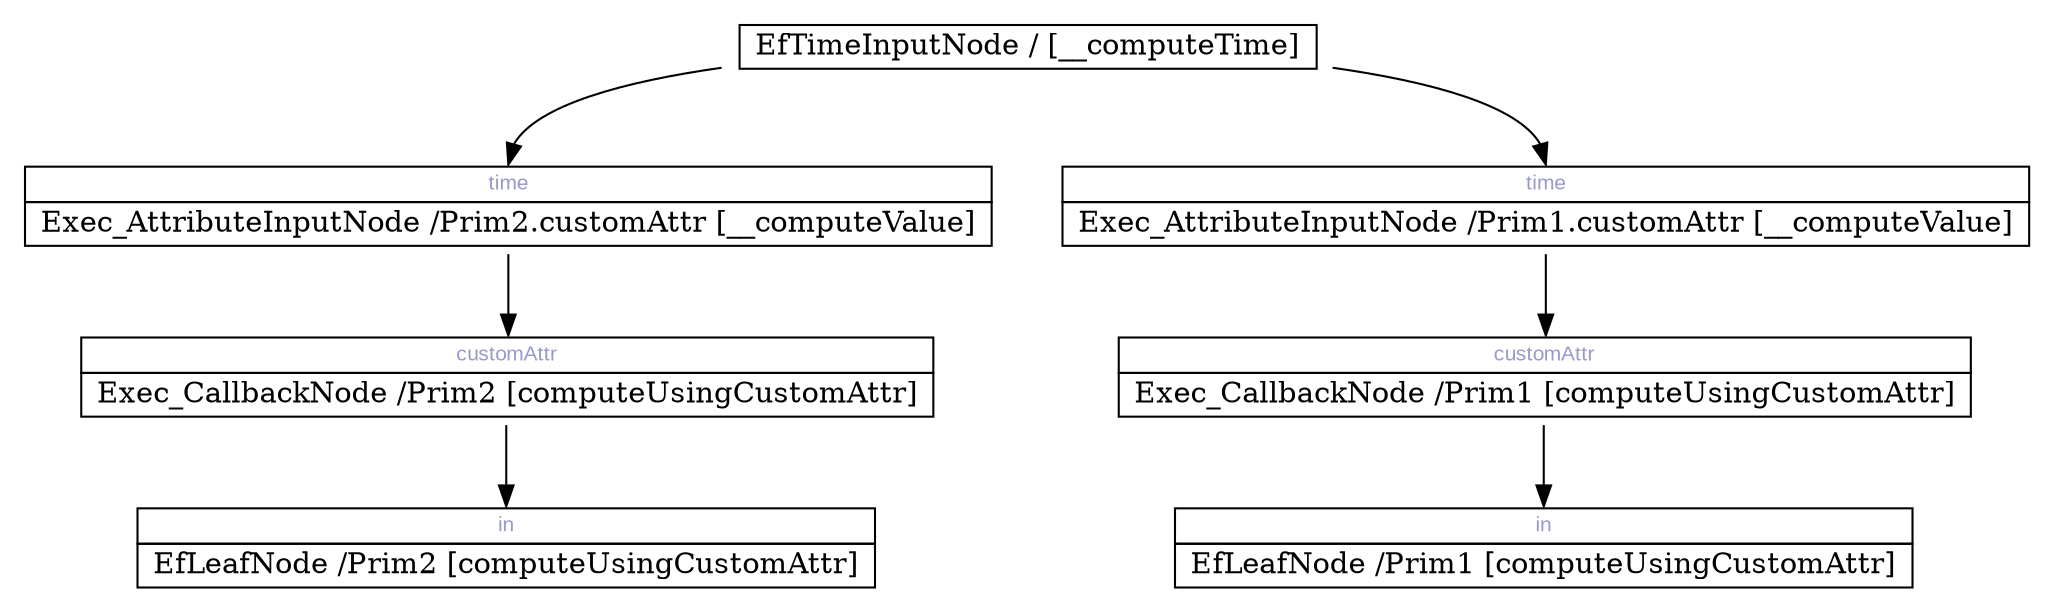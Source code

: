 digraph network {
	rankdir=TB;
	page="8.5, 11";

	node [shape=plaintext];
		"0x7fdf34a41700" [label=<
		<TABLE BORDER="0" CELLBORDER="1" CELLSPACING="0">
			<TR><TD COLSPAN="1"> EfTimeInputNode / [__computeTime] </TD></TR>
		</TABLE>>];
	node [shape=plaintext];
		"0x7fdf341c5700" [label=<
		<TABLE BORDER="0" CELLBORDER="1" CELLSPACING="0">
			<TR><TD PORT="0x7fdf3400e3d0" COLSPAN="1"><FONT POINT-SIZE="10" FACE="Arial" COLOR="#9999cc">time</FONT></TD></TR>
			<TR><TD COLSPAN="1"> Exec_AttributeInputNode /Prim2.customAttr [__computeValue] </TD></TR>
		</TABLE>>];
	node [shape=plaintext];
		"0x7fdf34011ae0" [label=<
		<TABLE BORDER="0" CELLBORDER="1" CELLSPACING="0">
			<TR><TD PORT="0x7fdf341fe8f0" COLSPAN="1"><FONT POINT-SIZE="10" FACE="Arial" COLOR="#9999cc">customAttr</FONT></TD></TR>
			<TR><TD COLSPAN="1"> Exec_CallbackNode /Prim1 [computeUsingCustomAttr] </TD></TR>
		</TABLE>>];
	node [shape=plaintext];
		"0x7fdf34033ad0" [label=<
		<TABLE BORDER="0" CELLBORDER="1" CELLSPACING="0">
			<TR><TD PORT="0x7fdf341fe950" COLSPAN="1"><FONT POINT-SIZE="10" FACE="Arial" COLOR="#9999cc">in</FONT></TD></TR>
			<TR><TD COLSPAN="1"> EfLeafNode /Prim1 [computeUsingCustomAttr] </TD></TR>
		</TABLE>>];
	node [shape=plaintext];
		"0x7fdf341c5600" [label=<
		<TABLE BORDER="0" CELLBORDER="1" CELLSPACING="0">
			<TR><TD PORT="0x7fdf3400eb80" COLSPAN="1"><FONT POINT-SIZE="10" FACE="Arial" COLOR="#9999cc">time</FONT></TD></TR>
			<TR><TD COLSPAN="1"> Exec_AttributeInputNode /Prim1.customAttr [__computeValue] </TD></TR>
		</TABLE>>];
	node [shape=plaintext];
		"0x7fdf34011990" [label=<
		<TABLE BORDER="0" CELLBORDER="1" CELLSPACING="0">
			<TR><TD PORT="0x7fdf341fea10" COLSPAN="1"><FONT POINT-SIZE="10" FACE="Arial" COLOR="#9999cc">customAttr</FONT></TD></TR>
			<TR><TD COLSPAN="1"> Exec_CallbackNode /Prim2 [computeUsingCustomAttr] </TD></TR>
		</TABLE>>];
	node [shape=plaintext];
		"0x7fdf34069e80" [label=<
		<TABLE BORDER="0" CELLBORDER="1" CELLSPACING="0">
			<TR><TD PORT="0x7fdf341fea70" COLSPAN="1"><FONT POINT-SIZE="10" FACE="Arial" COLOR="#9999cc">in</FONT></TD></TR>
			<TR><TD COLSPAN="1"> EfLeafNode /Prim2 [computeUsingCustomAttr] </TD></TR>
		</TABLE>>];
		"0x7fdf34a41700" -> "0x7fdf341c5700":"0x7fdf3400e3d0":n;
		"0x7fdf341c5600" -> "0x7fdf34011ae0":"0x7fdf341fe8f0":n;
		"0x7fdf34011ae0" -> "0x7fdf34033ad0":"0x7fdf341fe950":n;
		"0x7fdf34a41700" -> "0x7fdf341c5600":"0x7fdf3400eb80":n;
		"0x7fdf341c5700" -> "0x7fdf34011990":"0x7fdf341fea10":n;
		"0x7fdf34011990" -> "0x7fdf34069e80":"0x7fdf341fea70":n;
}
